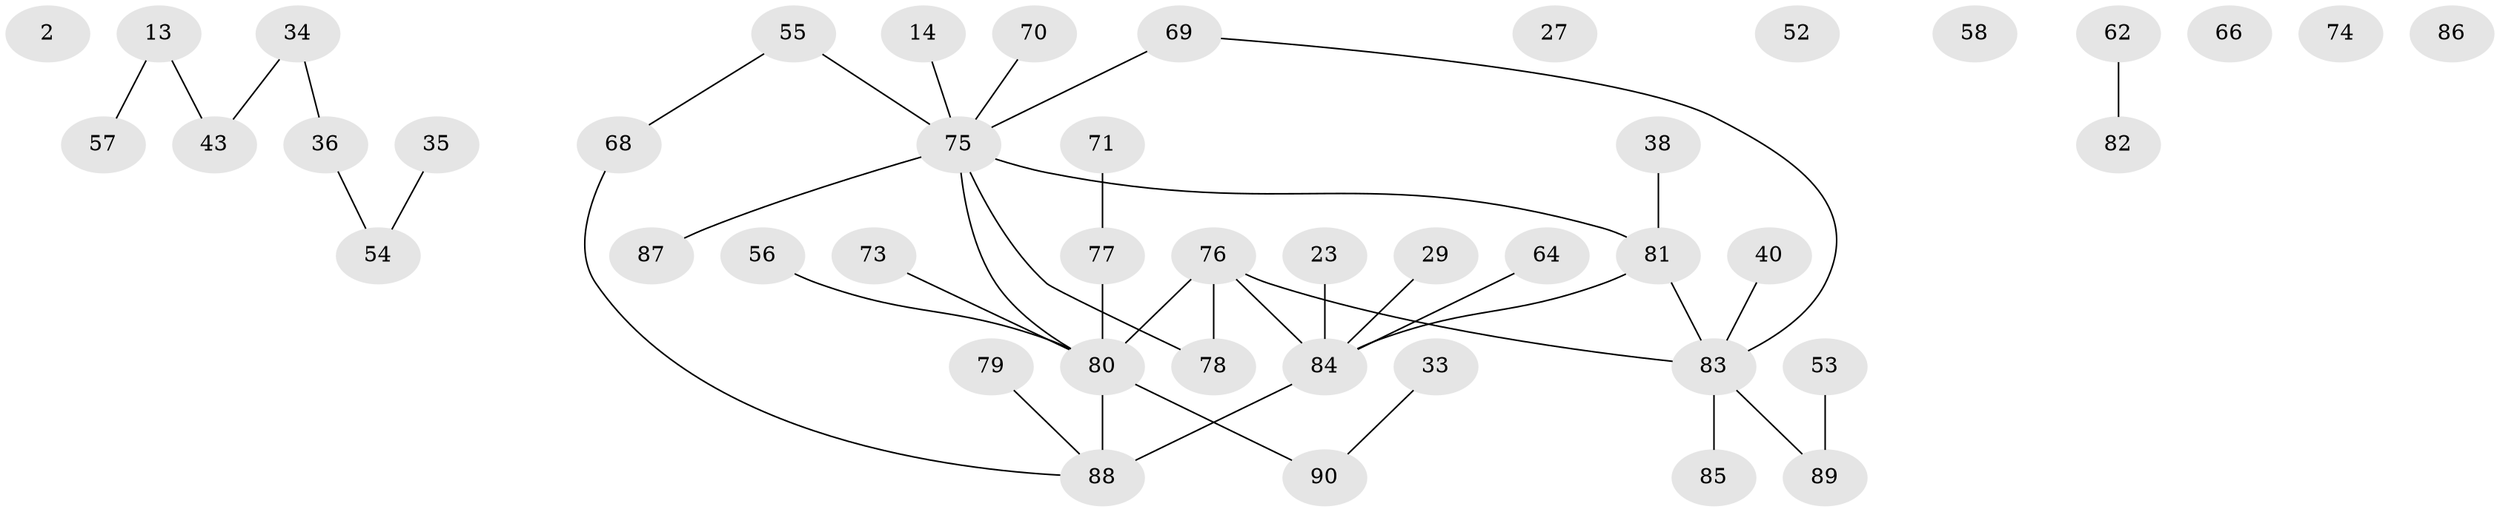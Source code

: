 // original degree distribution, {1: 0.2777777777777778, 0: 0.07777777777777778, 3: 0.2777777777777778, 5: 0.022222222222222223, 4: 0.07777777777777778, 2: 0.26666666666666666}
// Generated by graph-tools (version 1.1) at 2025/40/03/09/25 04:40:06]
// undirected, 45 vertices, 41 edges
graph export_dot {
graph [start="1"]
  node [color=gray90,style=filled];
  2;
  13;
  14;
  23;
  27;
  29;
  33;
  34;
  35 [super="+8"];
  36;
  38;
  40;
  43;
  52;
  53;
  54;
  55;
  56;
  57;
  58;
  62;
  64;
  66;
  68;
  69;
  70;
  71;
  73;
  74;
  75 [super="+48+51+63"];
  76 [super="+15+37"];
  77;
  78;
  79;
  80 [super="+10+32+49+65+72"];
  81 [super="+42+24"];
  82;
  83 [super="+44+59"];
  84 [super="+22+19+12+39+47"];
  85;
  86;
  87;
  88 [super="+26+31"];
  89 [super="+25"];
  90;
  13 -- 43;
  13 -- 57;
  14 -- 75;
  23 -- 84;
  29 -- 84;
  33 -- 90;
  34 -- 36;
  34 -- 43;
  35 -- 54;
  36 -- 54;
  38 -- 81;
  40 -- 83;
  53 -- 89;
  55 -- 68;
  55 -- 75;
  56 -- 80;
  62 -- 82;
  64 -- 84;
  68 -- 88;
  69 -- 83;
  69 -- 75;
  70 -- 75;
  71 -- 77;
  73 -- 80;
  75 -- 78;
  75 -- 81;
  75 -- 87;
  75 -- 80 [weight=3];
  76 -- 78;
  76 -- 84 [weight=2];
  76 -- 80 [weight=3];
  76 -- 83;
  77 -- 80 [weight=2];
  79 -- 88;
  80 -- 88 [weight=2];
  80 -- 90;
  81 -- 83;
  81 -- 84;
  83 -- 89;
  83 -- 85;
  84 -- 88;
}
